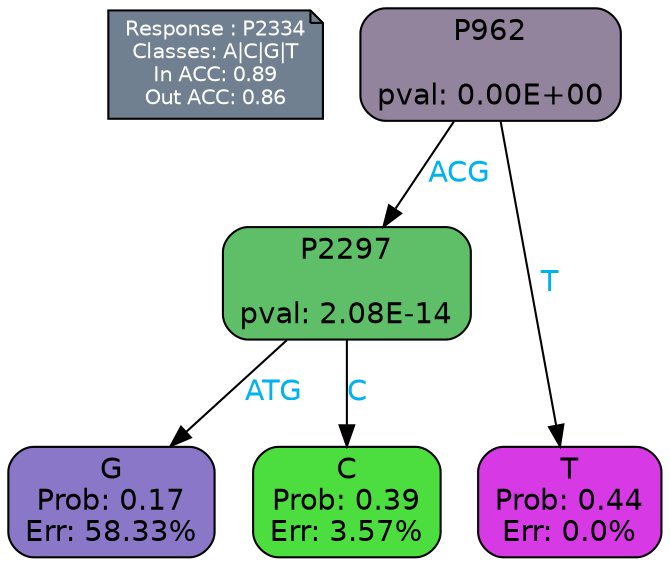 digraph Tree {
node [shape=box, style="filled, rounded", color="black", fontname=helvetica] ;
graph [ranksep=equally, splines=polylines, bgcolor=transparent, dpi=600] ;
edge [fontname=helvetica] ;
LEGEND [label="Response : P2334
Classes: A|C|G|T
In ACC: 0.89
Out ACC: 0.86
",shape=note,align=left,style=filled,fillcolor="slategray",fontcolor="white",fontsize=10];1 [label="P962

pval: 0.00E+00", fillcolor="#93849e"] ;
2 [label="P2297

pval: 2.08E-14", fillcolor="#5ebf68"] ;
3 [label="G
Prob: 0.17
Err: 58.33%", fillcolor="#8a77c8"] ;
4 [label="C
Prob: 0.39
Err: 3.57%", fillcolor="#4cde3f"] ;
5 [label="T
Prob: 0.44
Err: 0.0%", fillcolor="#d739e5"] ;
1 -> 2 [label="ACG",fontcolor=deepskyblue2] ;
1 -> 5 [label="T",fontcolor=deepskyblue2] ;
2 -> 3 [label="ATG",fontcolor=deepskyblue2] ;
2 -> 4 [label="C",fontcolor=deepskyblue2] ;
{rank = same; 3;4;5;}{rank = same; LEGEND;1;}}
